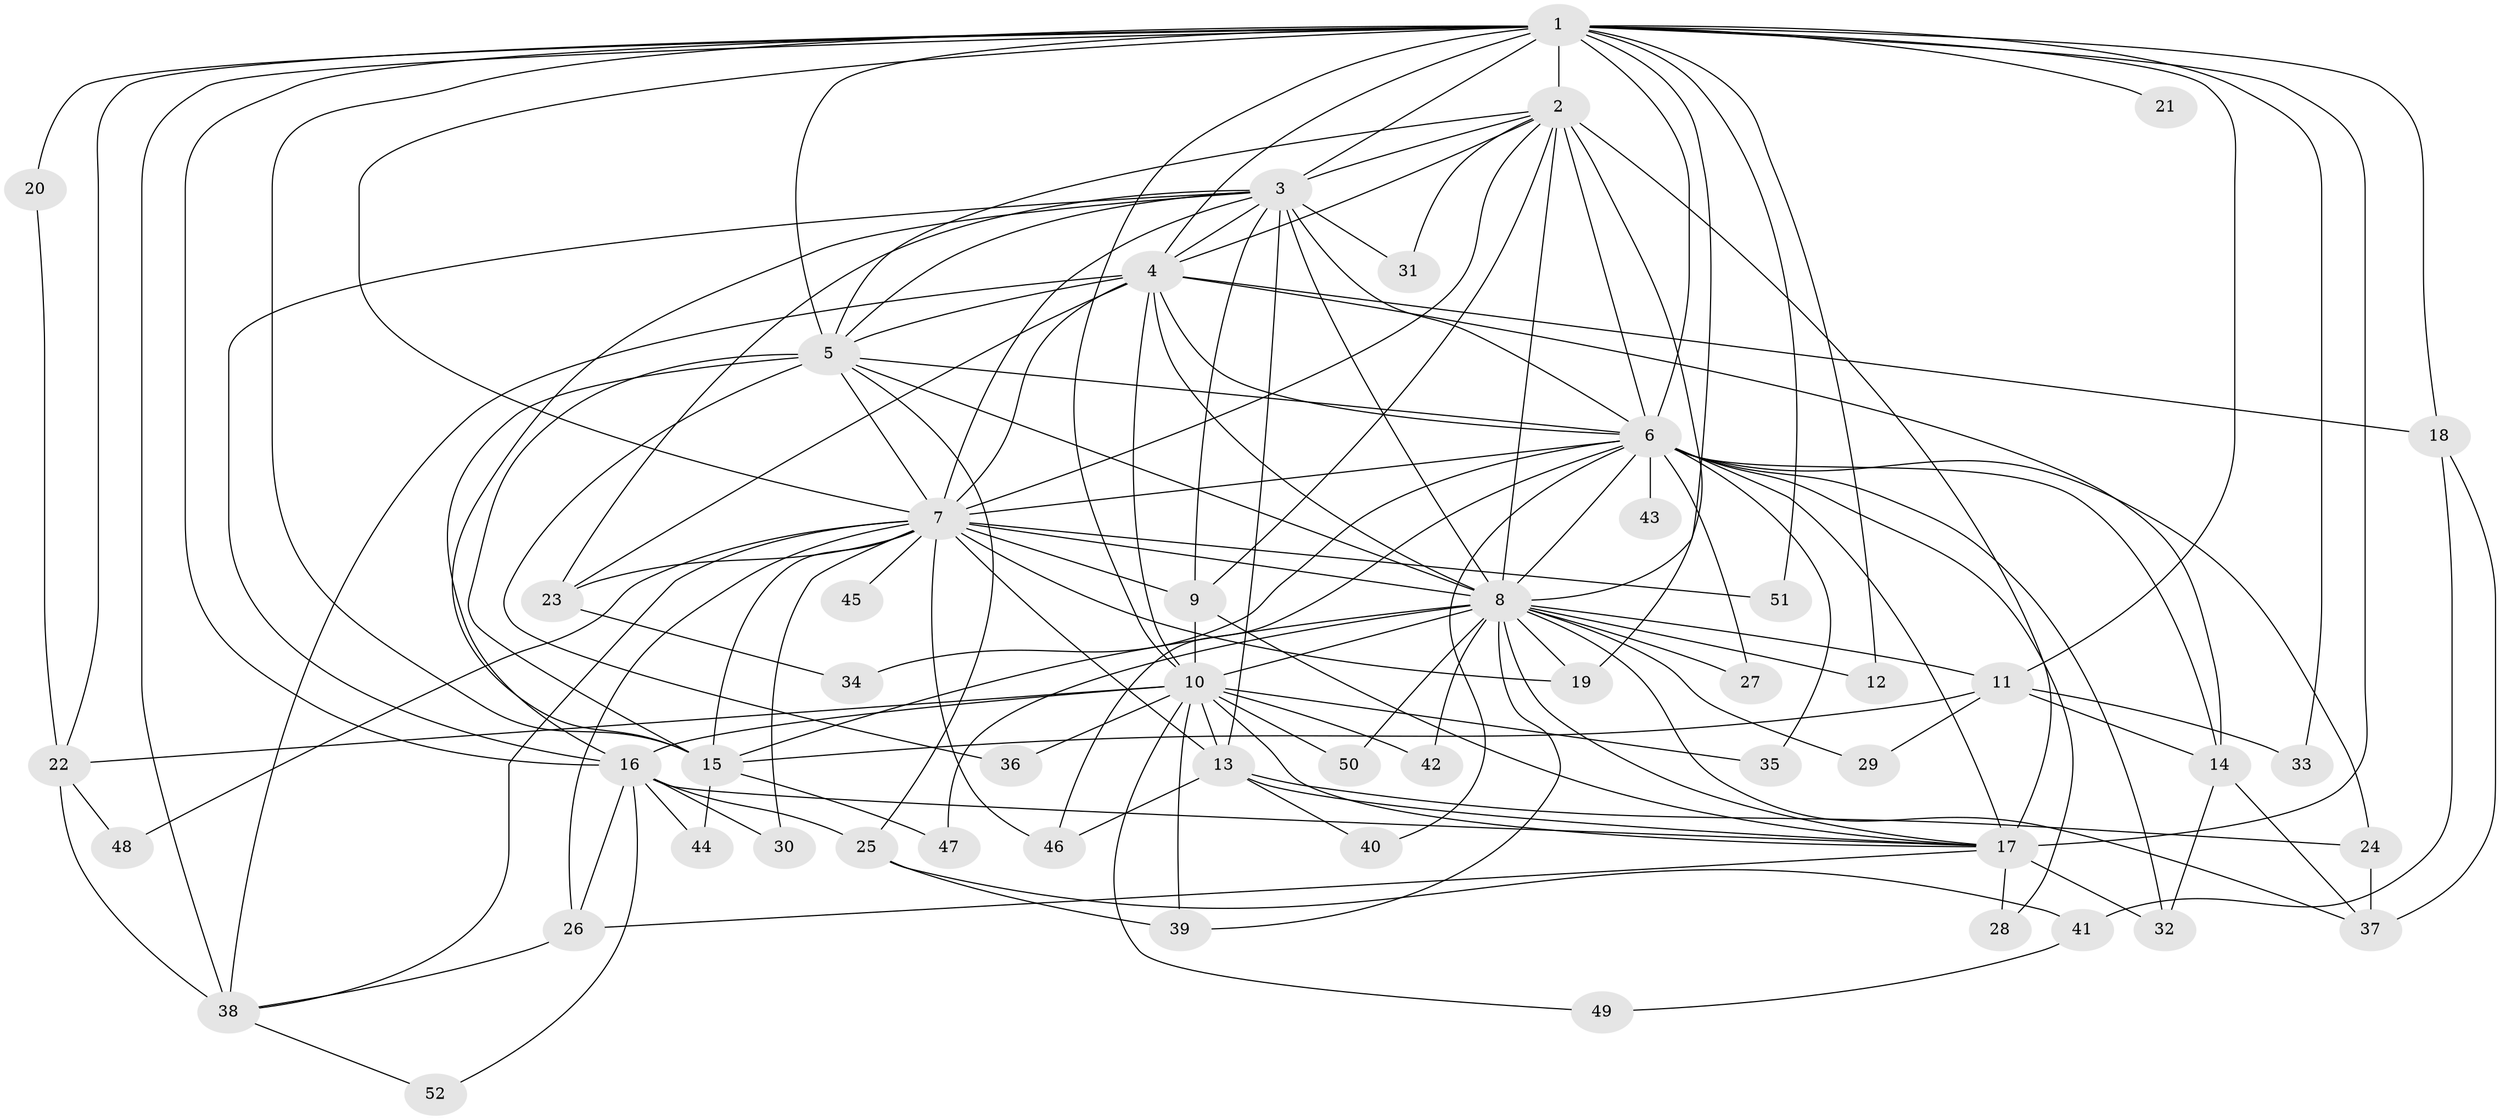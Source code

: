 // original degree distribution, {21: 0.009615384615384616, 19: 0.028846153846153848, 14: 0.009615384615384616, 24: 0.009615384615384616, 23: 0.009615384615384616, 11: 0.009615384615384616, 20: 0.009615384615384616, 25: 0.009615384615384616, 3: 0.16346153846153846, 12: 0.009615384615384616, 4: 0.14423076923076922, 7: 0.009615384615384616, 6: 0.028846153846153848, 2: 0.5288461538461539, 8: 0.009615384615384616, 5: 0.009615384615384616}
// Generated by graph-tools (version 1.1) at 2025/34/03/09/25 02:34:38]
// undirected, 52 vertices, 141 edges
graph export_dot {
graph [start="1"]
  node [color=gray90,style=filled];
  1;
  2;
  3;
  4;
  5;
  6;
  7;
  8;
  9;
  10;
  11;
  12;
  13;
  14;
  15;
  16;
  17;
  18;
  19;
  20;
  21;
  22;
  23;
  24;
  25;
  26;
  27;
  28;
  29;
  30;
  31;
  32;
  33;
  34;
  35;
  36;
  37;
  38;
  39;
  40;
  41;
  42;
  43;
  44;
  45;
  46;
  47;
  48;
  49;
  50;
  51;
  52;
  1 -- 2 [weight=8.0];
  1 -- 3 [weight=2.0];
  1 -- 4 [weight=2.0];
  1 -- 5 [weight=2.0];
  1 -- 6 [weight=5.0];
  1 -- 7 [weight=2.0];
  1 -- 8 [weight=2.0];
  1 -- 10 [weight=1.0];
  1 -- 11 [weight=2.0];
  1 -- 12 [weight=1.0];
  1 -- 15 [weight=1.0];
  1 -- 16 [weight=1.0];
  1 -- 17 [weight=1.0];
  1 -- 18 [weight=1.0];
  1 -- 20 [weight=1.0];
  1 -- 21 [weight=1.0];
  1 -- 22 [weight=1.0];
  1 -- 33 [weight=1.0];
  1 -- 38 [weight=1.0];
  1 -- 51 [weight=1.0];
  2 -- 3 [weight=3.0];
  2 -- 4 [weight=3.0];
  2 -- 5 [weight=2.0];
  2 -- 6 [weight=3.0];
  2 -- 7 [weight=2.0];
  2 -- 8 [weight=3.0];
  2 -- 9 [weight=1.0];
  2 -- 17 [weight=7.0];
  2 -- 19 [weight=2.0];
  2 -- 31 [weight=1.0];
  3 -- 4 [weight=1.0];
  3 -- 5 [weight=1.0];
  3 -- 6 [weight=1.0];
  3 -- 7 [weight=1.0];
  3 -- 8 [weight=2.0];
  3 -- 9 [weight=1.0];
  3 -- 13 [weight=3.0];
  3 -- 15 [weight=1.0];
  3 -- 16 [weight=1.0];
  3 -- 23 [weight=1.0];
  3 -- 31 [weight=2.0];
  4 -- 5 [weight=1.0];
  4 -- 6 [weight=1.0];
  4 -- 7 [weight=1.0];
  4 -- 8 [weight=1.0];
  4 -- 10 [weight=1.0];
  4 -- 14 [weight=3.0];
  4 -- 18 [weight=2.0];
  4 -- 23 [weight=1.0];
  4 -- 38 [weight=2.0];
  5 -- 6 [weight=1.0];
  5 -- 7 [weight=2.0];
  5 -- 8 [weight=2.0];
  5 -- 15 [weight=1.0];
  5 -- 16 [weight=2.0];
  5 -- 25 [weight=1.0];
  5 -- 36 [weight=1.0];
  6 -- 7 [weight=1.0];
  6 -- 8 [weight=1.0];
  6 -- 14 [weight=1.0];
  6 -- 17 [weight=1.0];
  6 -- 24 [weight=1.0];
  6 -- 27 [weight=1.0];
  6 -- 28 [weight=1.0];
  6 -- 32 [weight=1.0];
  6 -- 34 [weight=1.0];
  6 -- 35 [weight=1.0];
  6 -- 40 [weight=1.0];
  6 -- 43 [weight=1.0];
  6 -- 46 [weight=1.0];
  7 -- 8 [weight=1.0];
  7 -- 9 [weight=1.0];
  7 -- 13 [weight=1.0];
  7 -- 15 [weight=1.0];
  7 -- 19 [weight=1.0];
  7 -- 23 [weight=1.0];
  7 -- 26 [weight=1.0];
  7 -- 30 [weight=1.0];
  7 -- 38 [weight=1.0];
  7 -- 45 [weight=1.0];
  7 -- 46 [weight=1.0];
  7 -- 48 [weight=1.0];
  7 -- 51 [weight=1.0];
  8 -- 10 [weight=1.0];
  8 -- 11 [weight=1.0];
  8 -- 12 [weight=1.0];
  8 -- 15 [weight=1.0];
  8 -- 17 [weight=1.0];
  8 -- 19 [weight=1.0];
  8 -- 27 [weight=1.0];
  8 -- 29 [weight=1.0];
  8 -- 37 [weight=1.0];
  8 -- 39 [weight=1.0];
  8 -- 42 [weight=1.0];
  8 -- 47 [weight=1.0];
  8 -- 50 [weight=1.0];
  9 -- 10 [weight=1.0];
  9 -- 17 [weight=1.0];
  10 -- 13 [weight=1.0];
  10 -- 16 [weight=1.0];
  10 -- 17 [weight=1.0];
  10 -- 22 [weight=1.0];
  10 -- 35 [weight=1.0];
  10 -- 36 [weight=1.0];
  10 -- 39 [weight=1.0];
  10 -- 42 [weight=1.0];
  10 -- 49 [weight=1.0];
  10 -- 50 [weight=1.0];
  11 -- 14 [weight=1.0];
  11 -- 15 [weight=1.0];
  11 -- 29 [weight=1.0];
  11 -- 33 [weight=1.0];
  13 -- 17 [weight=1.0];
  13 -- 24 [weight=1.0];
  13 -- 40 [weight=1.0];
  13 -- 46 [weight=2.0];
  14 -- 32 [weight=1.0];
  14 -- 37 [weight=1.0];
  15 -- 44 [weight=1.0];
  15 -- 47 [weight=1.0];
  16 -- 17 [weight=1.0];
  16 -- 25 [weight=2.0];
  16 -- 26 [weight=1.0];
  16 -- 30 [weight=1.0];
  16 -- 44 [weight=1.0];
  16 -- 52 [weight=1.0];
  17 -- 26 [weight=1.0];
  17 -- 28 [weight=1.0];
  17 -- 32 [weight=1.0];
  18 -- 37 [weight=2.0];
  18 -- 41 [weight=1.0];
  20 -- 22 [weight=1.0];
  22 -- 38 [weight=3.0];
  22 -- 48 [weight=1.0];
  23 -- 34 [weight=1.0];
  24 -- 37 [weight=1.0];
  25 -- 39 [weight=1.0];
  25 -- 41 [weight=1.0];
  26 -- 38 [weight=1.0];
  38 -- 52 [weight=1.0];
  41 -- 49 [weight=1.0];
}
